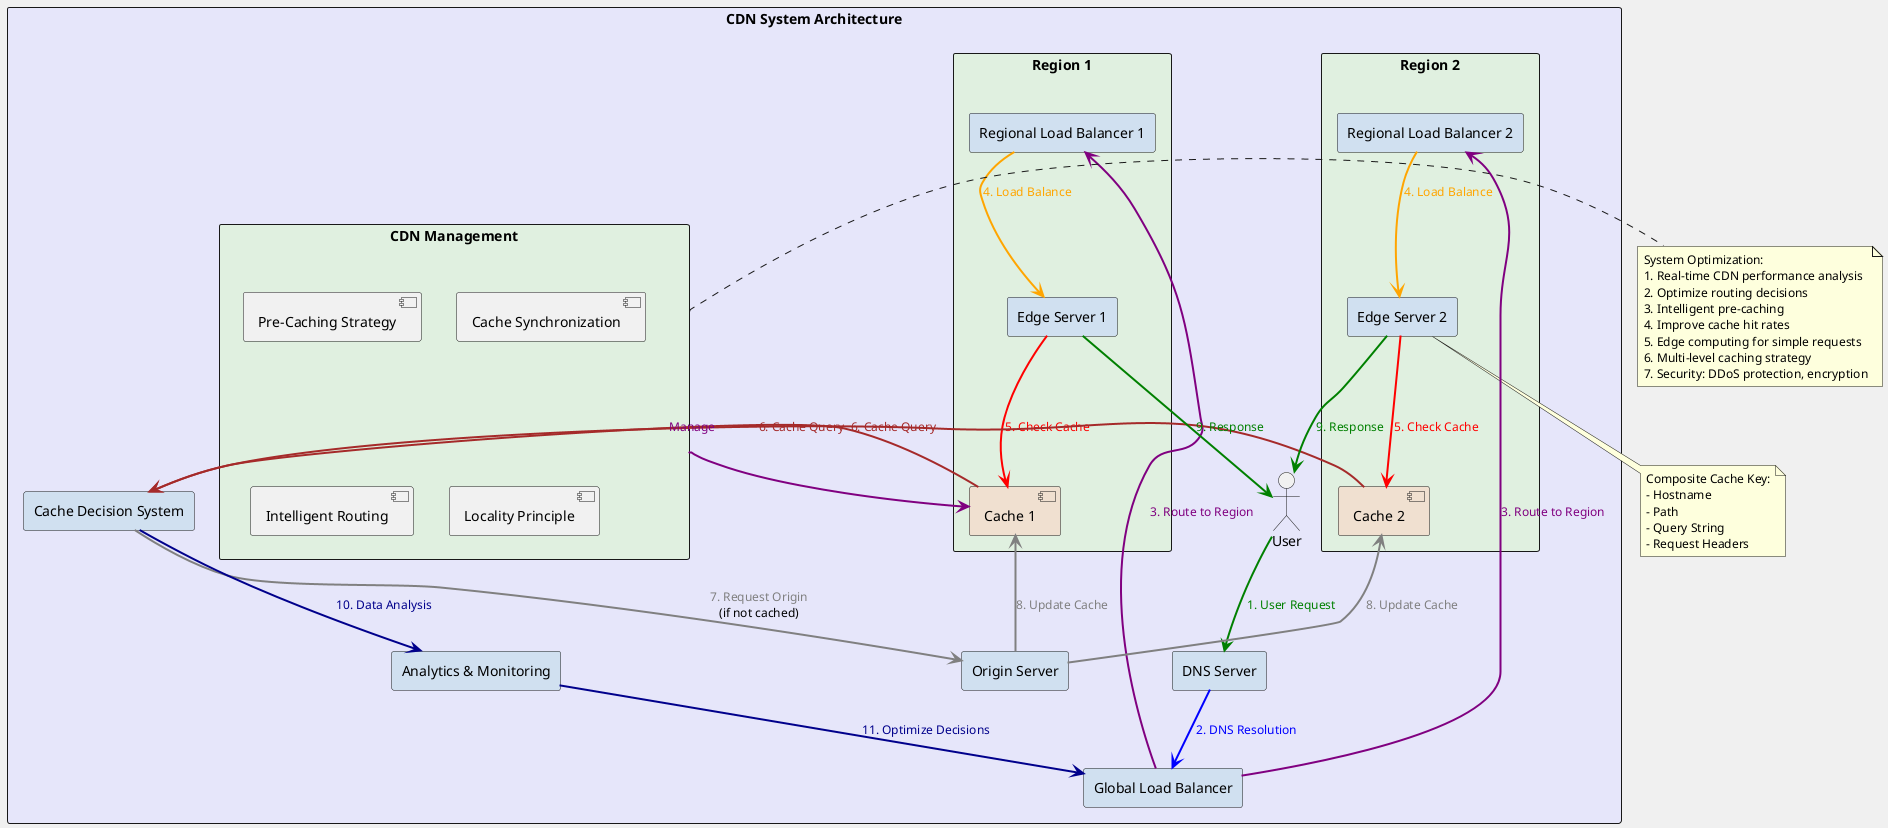 @startuml Comprehensive CDN Architecture
!pragma layout dot
allowmixing

skinparam backgroundColor #F0F0F0
skinparam defaultFontSize 14
skinparam noteFontSize 12
skinparam arrowFontSize 12

rectangle "CDN System Architecture" as CDN #E6E6FA {
    actor "User" as User
    rectangle "DNS Server" as DNSServer #D0E0F0
    rectangle "Global Load Balancer" as GLB #D0E0F0
    rectangle "Origin Server" as Origin #D0E0F0
    
    rectangle "Region 1" as Region1 #E0F0E0 {
        rectangle "Regional Load Balancer 1" as RLB1 #D0E0F0
        rectangle "Edge Server 1" as ES1 #D0E0F0
        component "Cache 1" as Cache1 #F0E0D0
    }
    
    rectangle "Region 2" as Region2 #E0F0E0 {
        rectangle "Regional Load Balancer 2" as RLB2 #D0E0F0
        rectangle "Edge Server 2" as ES2 #D0E0F0
        component "Cache 2" as Cache2 #F0E0D0
    }
    
    rectangle "Cache Decision System" as CDS #D0E0F0
    rectangle "Analytics & Monitoring" as Analytics #D0E0F0
    
    rectangle "CDN Management" as CDNManagement #E0F0E0 {
        component "Pre-Caching Strategy" as PreCache
        component "Cache Synchronization" as Sync
        component "Intelligent Routing" as Routing
        component "Locality Principle" as Locality
    }
}

User -[#green,thickness=2]-> DNSServer : <color:#green>1. User Request
DNSServer -[#blue,thickness=2]-> GLB : <color:#blue>2. DNS Resolution
GLB -[#purple,thickness=2]-> RLB1 : <color:#purple>3. Route to Region
GLB -[#purple,thickness=2]-> RLB2 : <color:#purple>3. Route to Region
RLB1 -[#orange,thickness=2]-> ES1 : <color:#orange>4. Load Balance
RLB2 -[#orange,thickness=2]-> ES2 : <color:#orange>4. Load Balance
ES1 -[#red,thickness=2]-> Cache1 : <color:#red>5. Check Cache
ES2 -[#red,thickness=2]-> Cache2 : <color:#red>5. Check Cache
Cache1 -[#brown,thickness=2]-> CDS : <color:#brown>6. Cache Query
Cache2 -[#brown,thickness=2]-> CDS : <color:#brown>6. Cache Query
CDS -[#gray,thickness=2]-> Origin : <color:#gray>7. Request Origin\n(if not cached)
Origin -[#gray,thickness=2]-> Cache1 : <color:#gray>8. Update Cache
Origin -[#gray,thickness=2]-> Cache2 : <color:#gray>8. Update Cache
ES1 -[#green,thickness=2]-> User : <color:#green>9. Response
ES2 -[#green,thickness=2]-> User : <color:#green>9. Response

CDS -[#darkblue,thickness=2]-> Analytics : <color:#darkblue>10. Data Analysis
Analytics -[#darkblue,thickness=2]-> GLB : <color:#darkblue>11. Optimize Decisions

CDNManagement -[#purple,thickness=2]-> Cache1 : <color:#purple>Manage

note right of CDNManagement
  System Optimization:
  1. Real-time CDN performance analysis
  2. Optimize routing decisions
  3. Intelligent pre-caching
  4. Improve cache hit rates
  5. Edge computing for simple requests
  6. Multi-level caching strategy
  7. Security: DDoS protection, encryption
end note

note bottom of ES2
  Composite Cache Key:
  - Hostname
  - Path
  - Query String
  - Request Headers
end note

@enduml
